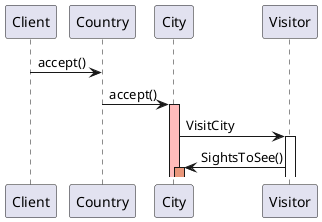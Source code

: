 @startuml
Client -> Country:accept()
Country -> City:accept()
activate City #FFBBBB
City -> Visitor:VisitCity
activate Visitor
Visitor -> City:SightsToSee()
activate City #DarkSalmon

@enduml
